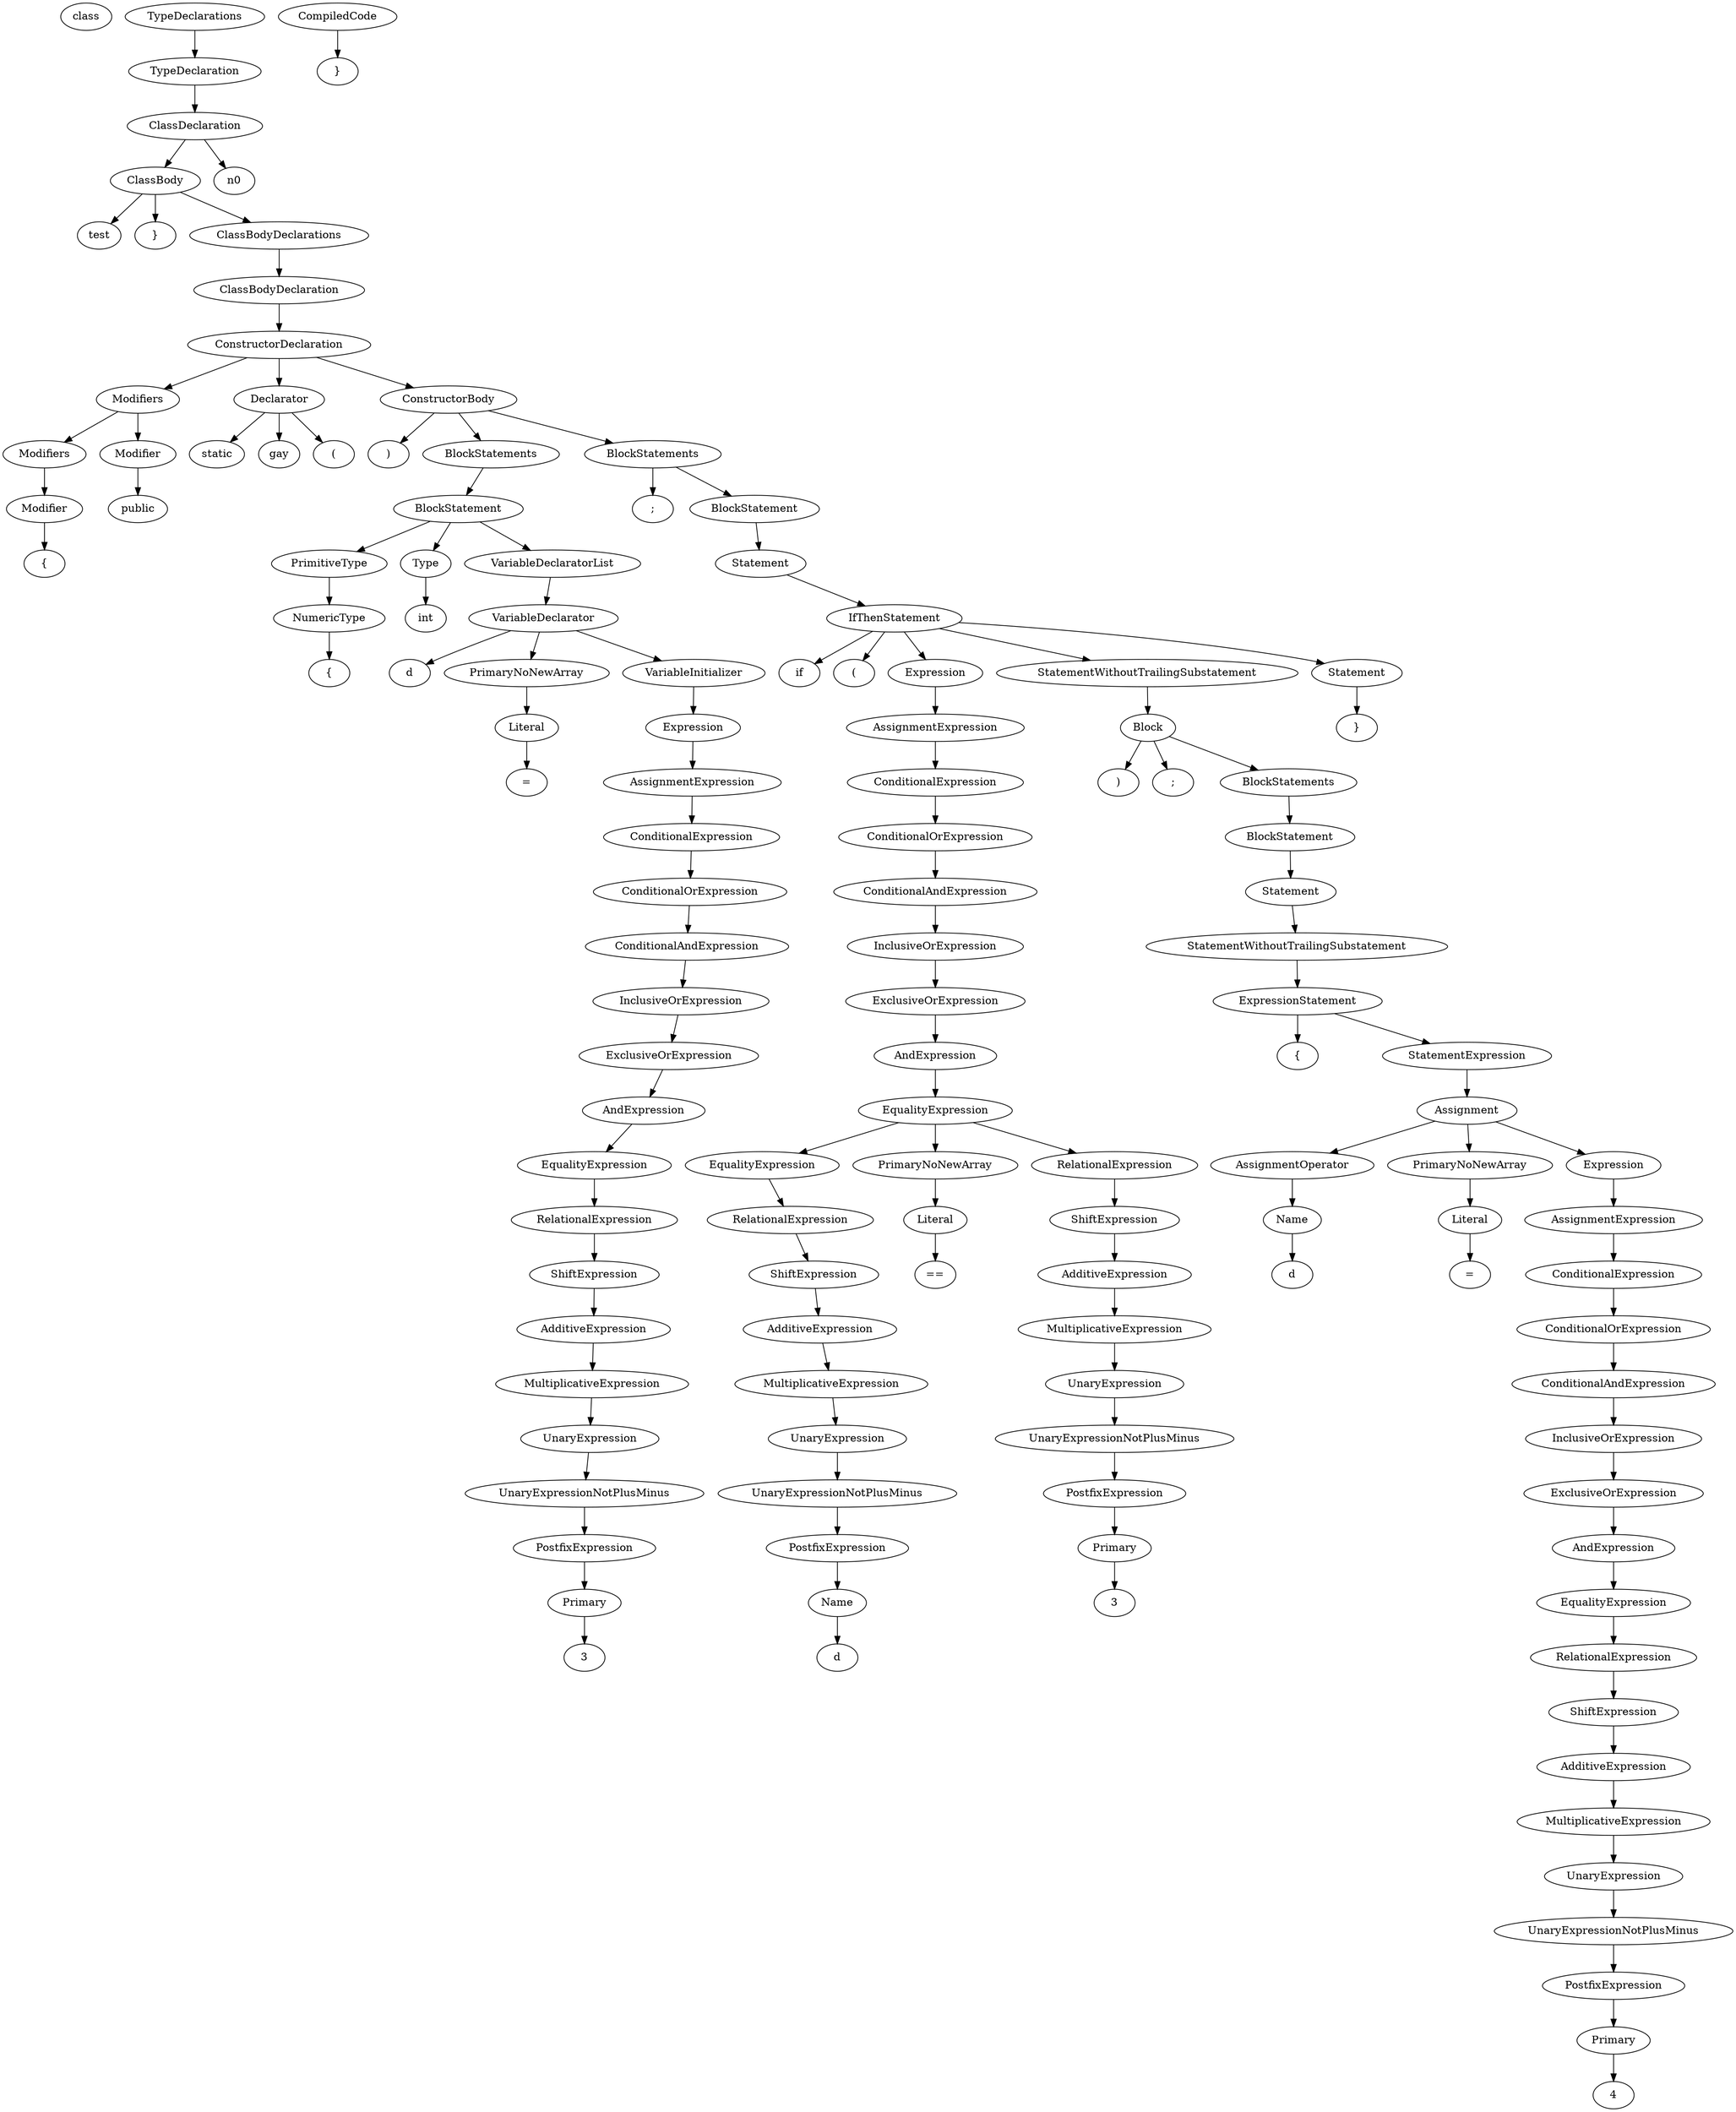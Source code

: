 digraph G{
t0[label="class"]
t1[label="test"]
t2[label="{"]
t3[label="public"]
n1[label="Modifier"]
n1->{t2}
n2[label="Modifiers"]
n2->{n1}
t4[label="static"]
n3[label="Modifier"]
n3->{t3}
n4[label="Modifiers"]
n4->{n2,n3}
t5[label="gay"]
t6[label="("]
t7[label=")"]
n5[label="Declarator"]
n5->{t4,t5,t6}
t8[label="{"]
t9[label="int"]
n6[label="NumericType"]
n6->{t8}
n7[label="PrimitiveType"]
n7->{n6}
t10[label="d"]
n8[label="Type"]
n8->{t9}
t11[label="="]
t12[label="3"]
n9[label="Literal"]
n9->{t11}
n10[label="PrimaryNoNewArray"]
n10->{n9}
t13[label=";"]
n11[label="Primary"]
n11->{t12}
n12[label="PostfixExpression"]
n12->{n11}
n13[label="UnaryExpressionNotPlusMinus"]
n13->{n12}
n14[label="UnaryExpression"]
n14->{n13}
n15[label="MultiplicativeExpression"]
n15->{n14}
n16[label="AdditiveExpression"]
n16->{n15}
n17[label="ShiftExpression"]
n17->{n16}
n18[label="RelationalExpression"]
n18->{n17}
n19[label="EqualityExpression"]
n19->{n18}
n20[label="AndExpression"]
n20->{n19}
n21[label="ExclusiveOrExpression"]
n21->{n20}
n22[label="InclusiveOrExpression"]
n22->{n21}
n23[label="ConditionalAndExpression"]
n23->{n22}
n24[label="ConditionalOrExpression"]
n24->{n23}
n25[label="ConditionalExpression"]
n25->{n24}
n26[label="AssignmentExpression"]
n26->{n25}
n27[label="Expression"]
n27->{n26}
n28[label="VariableInitializer"]
n28->{n27}
n29[label="VariableDeclarator"]
n29->{t10,n10,n28}
n30[label="VariableDeclaratorList"]
n30->{n29}
n31[label="BlockStatement"]
n31->{n7,n8,n30}
n32[label="BlockStatements"]
n32->{n31}
t14[label="if"]
t15[label="("]
t16[label="d"]
t17[label="=="]
n33[label="Name"]
n33->{t16}
n34[label="PostfixExpression"]
n34->{n33}
n35[label="UnaryExpressionNotPlusMinus"]
n35->{n34}
n36[label="UnaryExpression"]
n36->{n35}
n37[label="MultiplicativeExpression"]
n37->{n36}
n38[label="AdditiveExpression"]
n38->{n37}
n39[label="ShiftExpression"]
n39->{n38}
n40[label="RelationalExpression"]
n40->{n39}
n41[label="EqualityExpression"]
n41->{n40}
t18[label="3"]
n42[label="Literal"]
n42->{t17}
n43[label="PrimaryNoNewArray"]
n43->{n42}
t19[label=")"]
n44[label="Primary"]
n44->{t18}
n45[label="PostfixExpression"]
n45->{n44}
n46[label="UnaryExpressionNotPlusMinus"]
n46->{n45}
n47[label="UnaryExpression"]
n47->{n46}
n48[label="MultiplicativeExpression"]
n48->{n47}
n49[label="AdditiveExpression"]
n49->{n48}
n50[label="ShiftExpression"]
n50->{n49}
n51[label="RelationalExpression"]
n51->{n50}
n52[label="EqualityExpression"]
n52->{n41,n43,n51}
n53[label="AndExpression"]
n53->{n52}
n54[label="ExclusiveOrExpression"]
n54->{n53}
n55[label="InclusiveOrExpression"]
n55->{n54}
n56[label="ConditionalAndExpression"]
n56->{n55}
n57[label="ConditionalOrExpression"]
n57->{n56}
n58[label="ConditionalExpression"]
n58->{n57}
n59[label="AssignmentExpression"]
n59->{n58}
n60[label="Expression"]
n60->{n59}
t20[label="{"]
t21[label="d"]
t22[label="="]
n61[label="Name"]
n61->{t21}
n62[label="AssignmentOperator"]
n62->{n61}
t23[label="4"]
n63[label="Literal"]
n63->{t22}
n64[label="PrimaryNoNewArray"]
n64->{n63}
t24[label=";"]
n65[label="Primary"]
n65->{t23}
n66[label="PostfixExpression"]
n66->{n65}
n67[label="UnaryExpressionNotPlusMinus"]
n67->{n66}
n68[label="UnaryExpression"]
n68->{n67}
n69[label="MultiplicativeExpression"]
n69->{n68}
n70[label="AdditiveExpression"]
n70->{n69}
n71[label="ShiftExpression"]
n71->{n70}
n72[label="RelationalExpression"]
n72->{n71}
n73[label="EqualityExpression"]
n73->{n72}
n74[label="AndExpression"]
n74->{n73}
n75[label="ExclusiveOrExpression"]
n75->{n74}
n76[label="InclusiveOrExpression"]
n76->{n75}
n77[label="ConditionalAndExpression"]
n77->{n76}
n78[label="ConditionalOrExpression"]
n78->{n77}
n79[label="ConditionalExpression"]
n79->{n78}
n80[label="AssignmentExpression"]
n80->{n79}
n81[label="Expression"]
n81->{n80}
n82[label="Assignment"]
n82->{n62,n64,n81}
n83[label="StatementExpression"]
n83->{n82}
n84[label="ExpressionStatement"]
n84->{t20,n83}
n85[label="StatementWithoutTrailingSubstatement"]
n85->{n84}
n86[label="Statement"]
n86->{n85}
n87[label="BlockStatement"]
n87->{n86}
n88[label="BlockStatements"]
n88->{n87}
t25[label="}"]
n89[label="Block"]
n89->{t19,n88,t24}
n90[label="StatementWithoutTrailingSubstatement"]
n90->{n89}
t26[label="}"]
n91[label="Statement"]
n91->{t25}
n92[label="IfThenStatement"]
n92->{t14,t15,n60,n90,n91}
n93[label="Statement"]
n93->{n92}
n94[label="BlockStatement"]
n94->{n93}
n95[label="BlockStatements"]
n95->{t13,n94}
n96[label="ConstructorBody"]
n96->{t7,n32,n95}
n97[label="ConstructorDeclaration"]
n97->{n4,n5,n96}
n98[label="ClassBodyDeclaration"]
n98->{n97}
n99[label="ClassBodyDeclarations"]
n99->{n98}
t27[label="}"]
n100[label="ClassBody"]
n100->{t1,n99,t26}
n101[label="ClassDeclaration"]
n101->{n0,n0,n100}
n102[label="TypeDeclaration"]
n102->{n101}
n103[label="TypeDeclarations"]
n103->{n102}
n104[label="CompiledCode"]
n104->{t27}
}
